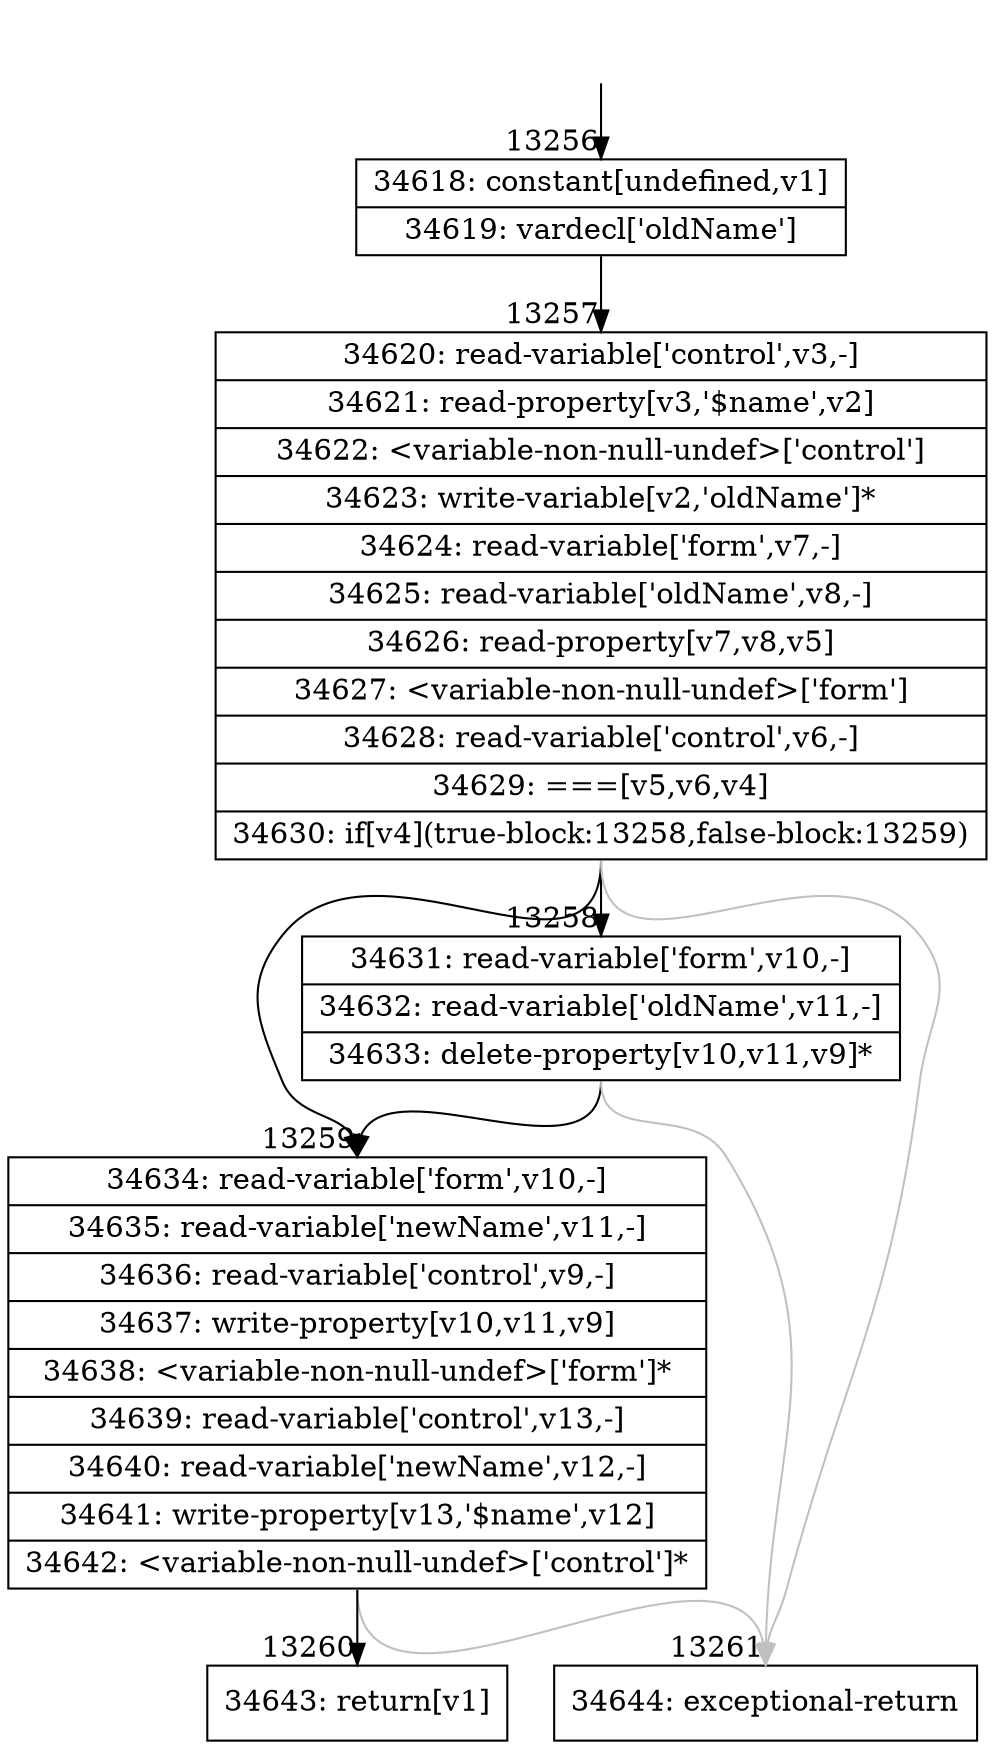 digraph {
rankdir="TD"
BB_entry1029[shape=none,label=""];
BB_entry1029 -> BB13256 [tailport=s, headport=n, headlabel="    13256"]
BB13256 [shape=record label="{34618: constant[undefined,v1]|34619: vardecl['oldName']}" ] 
BB13256 -> BB13257 [tailport=s, headport=n, headlabel="      13257"]
BB13257 [shape=record label="{34620: read-variable['control',v3,-]|34621: read-property[v3,'$name',v2]|34622: \<variable-non-null-undef\>['control']|34623: write-variable[v2,'oldName']*|34624: read-variable['form',v7,-]|34625: read-variable['oldName',v8,-]|34626: read-property[v7,v8,v5]|34627: \<variable-non-null-undef\>['form']|34628: read-variable['control',v6,-]|34629: ===[v5,v6,v4]|34630: if[v4](true-block:13258,false-block:13259)}" ] 
BB13257 -> BB13258 [tailport=s, headport=n, headlabel="      13258"]
BB13257 -> BB13259 [tailport=s, headport=n, headlabel="      13259"]
BB13257 -> BB13261 [tailport=s, headport=n, color=gray, headlabel="      13261"]
BB13258 [shape=record label="{34631: read-variable['form',v10,-]|34632: read-variable['oldName',v11,-]|34633: delete-property[v10,v11,v9]*}" ] 
BB13258 -> BB13259 [tailport=s, headport=n]
BB13258 -> BB13261 [tailport=s, headport=n, color=gray]
BB13259 [shape=record label="{34634: read-variable['form',v10,-]|34635: read-variable['newName',v11,-]|34636: read-variable['control',v9,-]|34637: write-property[v10,v11,v9]|34638: \<variable-non-null-undef\>['form']*|34639: read-variable['control',v13,-]|34640: read-variable['newName',v12,-]|34641: write-property[v13,'$name',v12]|34642: \<variable-non-null-undef\>['control']*}" ] 
BB13259 -> BB13260 [tailport=s, headport=n, headlabel="      13260"]
BB13259 -> BB13261 [tailport=s, headport=n, color=gray]
BB13260 [shape=record label="{34643: return[v1]}" ] 
BB13261 [shape=record label="{34644: exceptional-return}" ] 
//#$~ 19999
}
